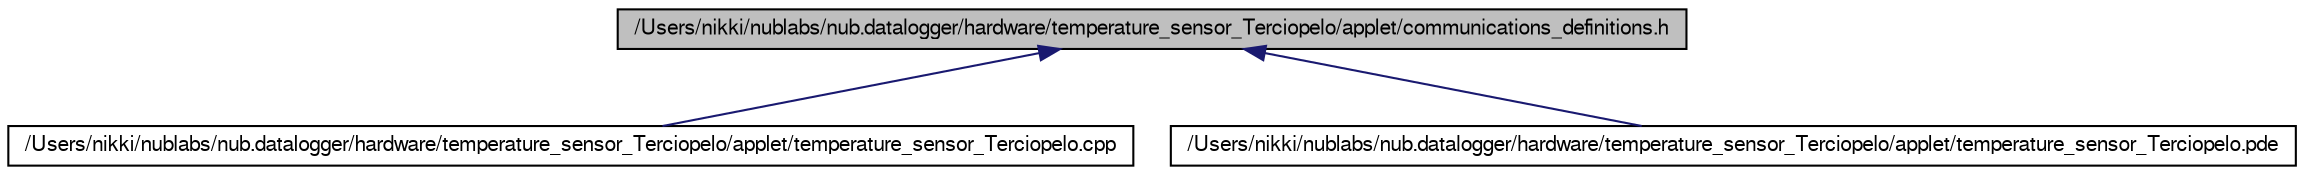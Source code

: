 digraph G
{
  edge [fontname="FreeSans",fontsize=10,labelfontname="FreeSans",labelfontsize=10];
  node [fontname="FreeSans",fontsize=10,shape=record];
  Node1 [label="/Users/nikki/nublabs/nub.datalogger/hardware/temperature_sensor_Terciopelo/applet/communications_definitions.h",height=0.2,width=0.4,color="black", fillcolor="grey75", style="filled" fontcolor="black"];
  Node1 -> Node2 [dir=back,color="midnightblue",fontsize=10,style="solid"];
  Node2 [label="/Users/nikki/nublabs/nub.datalogger/hardware/temperature_sensor_Terciopelo/applet/temperature_sensor_Terciopelo.cpp",height=0.2,width=0.4,color="black", fillcolor="white", style="filled",URL="$temperature__sensor___terciopelo_8cpp.html"];
  Node1 -> Node3 [dir=back,color="midnightblue",fontsize=10,style="solid"];
  Node3 [label="/Users/nikki/nublabs/nub.datalogger/hardware/temperature_sensor_Terciopelo/applet/temperature_sensor_Terciopelo.pde",height=0.2,width=0.4,color="black", fillcolor="white", style="filled",URL="$applet_2temperature__sensor___terciopelo_8pde.html"];
}
